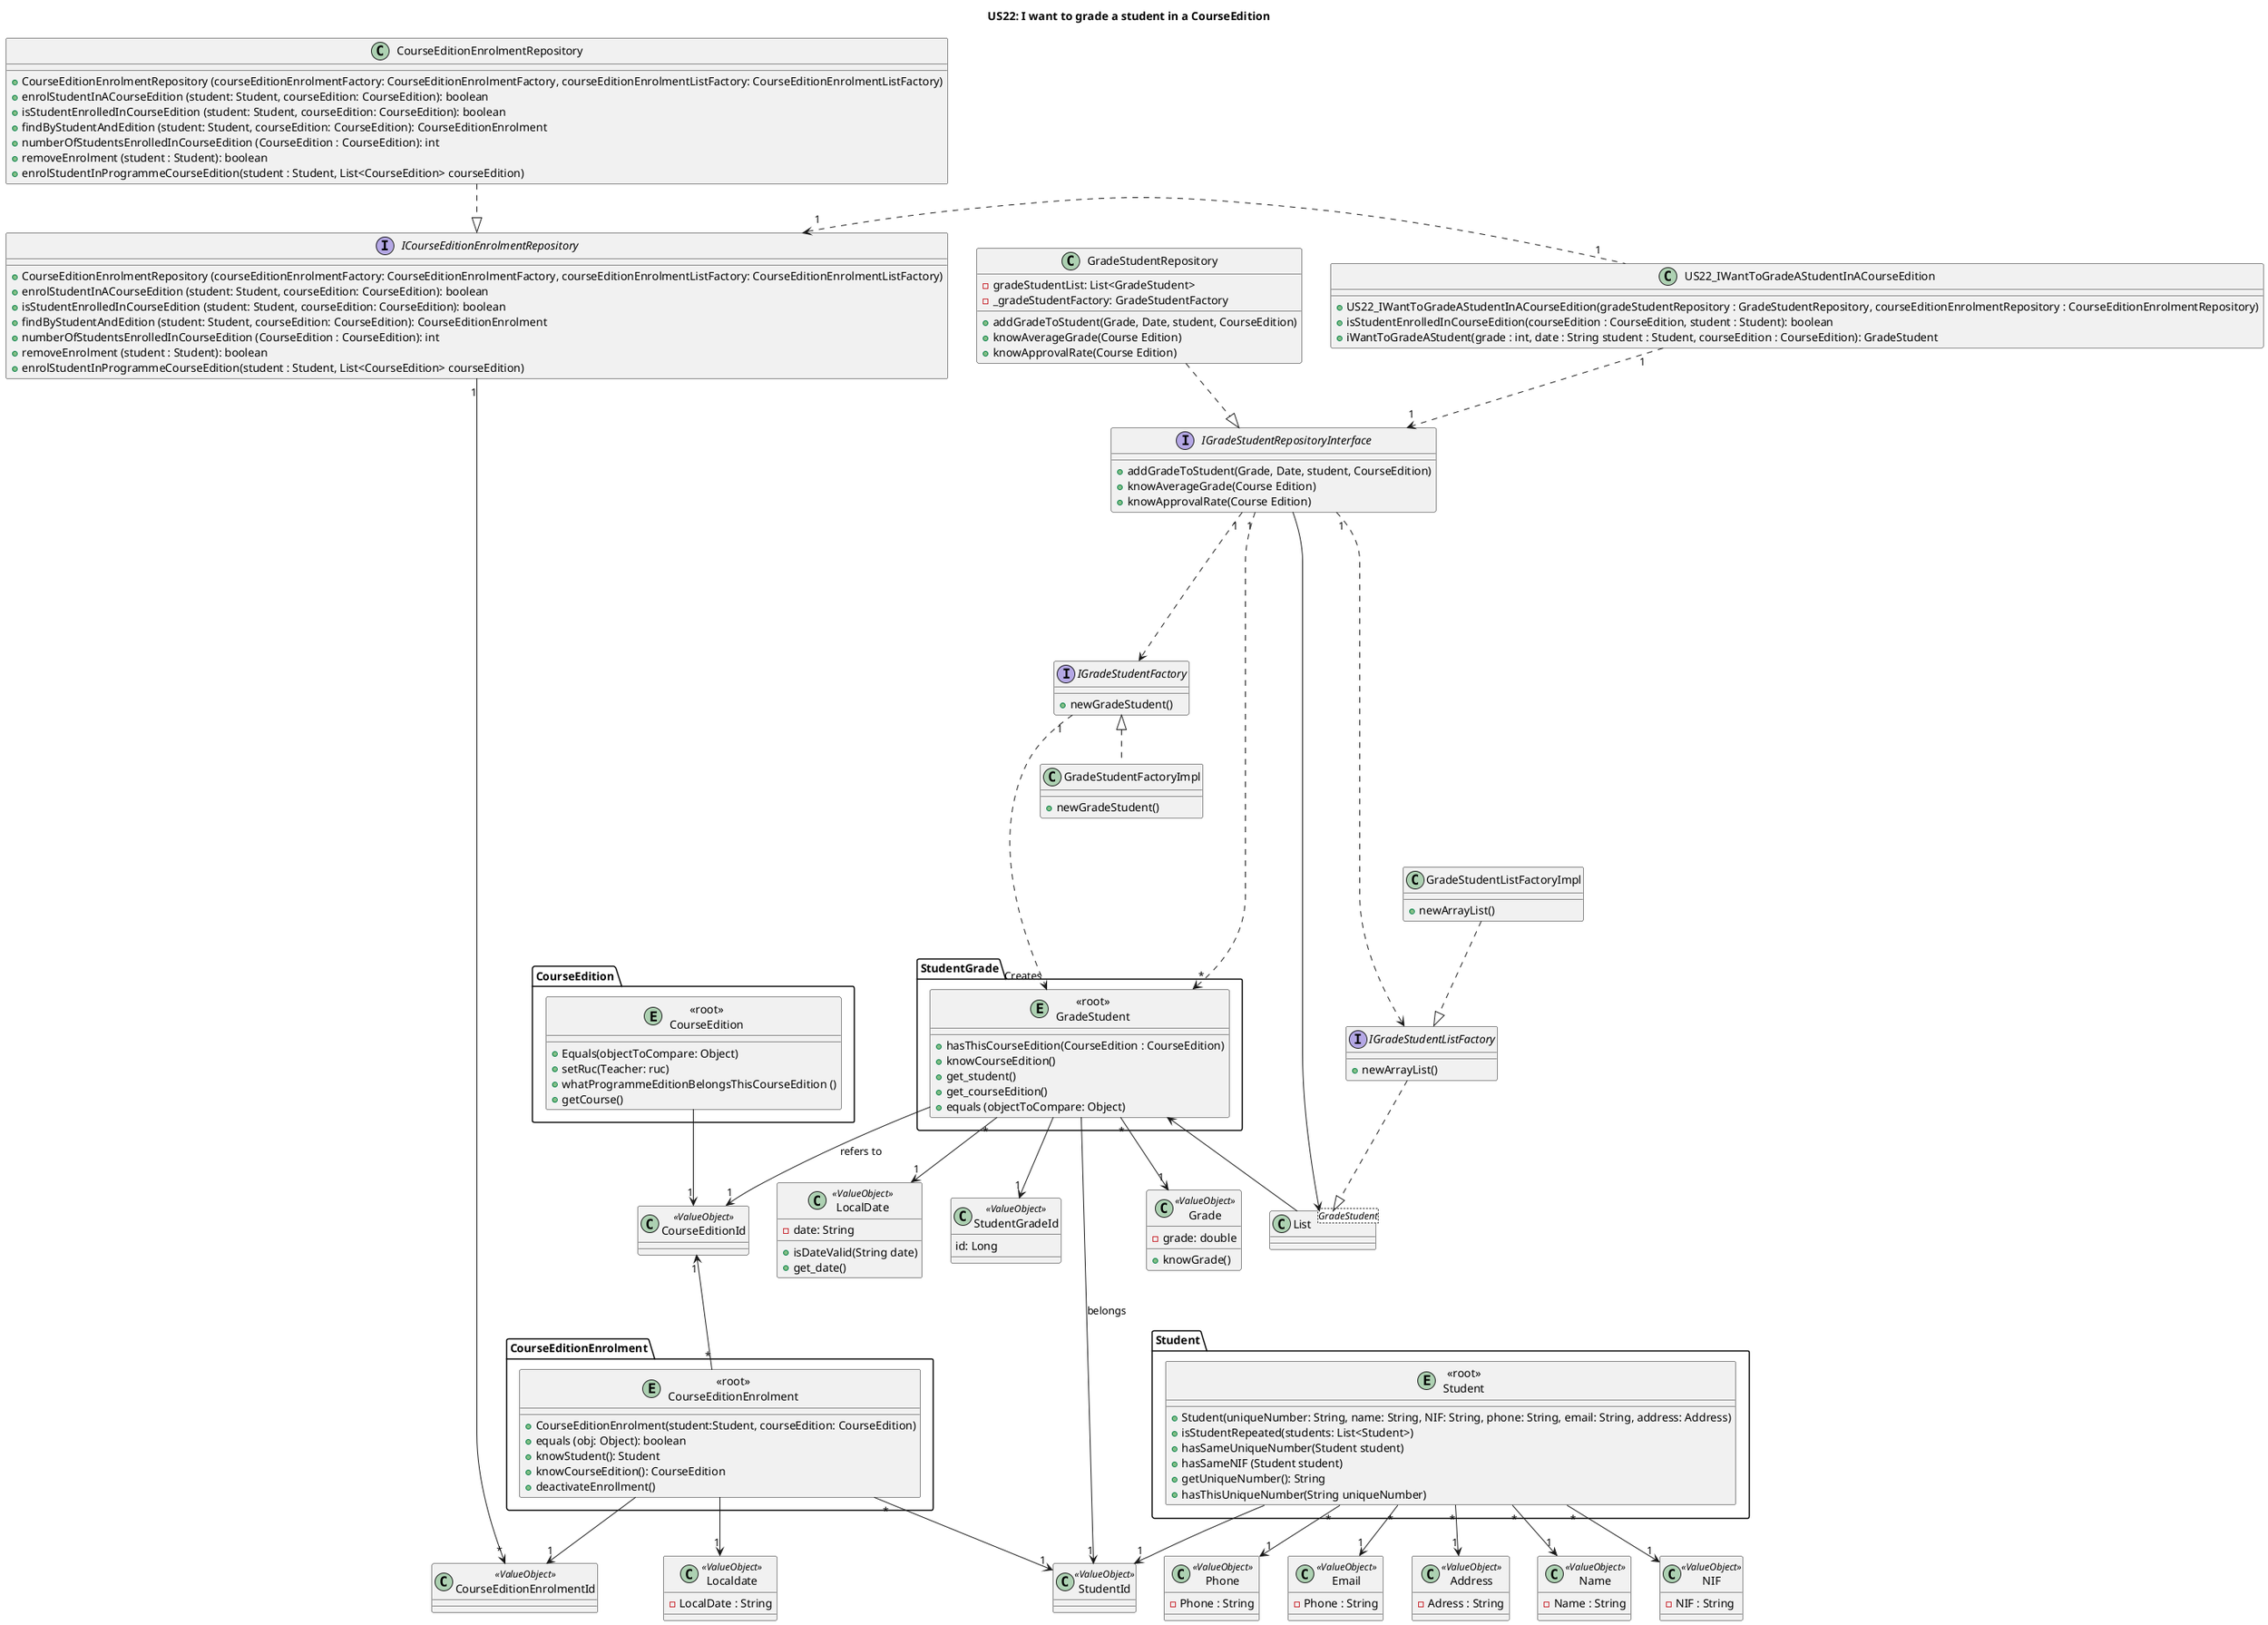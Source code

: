 @startuml
title US22: I want to grade a student in a CourseEdition
'left to right direction

class US22_IWantToGradeAStudentInACourseEdition {
    +US22_IWantToGradeAStudentInACourseEdition(gradeStudentRepository : GradeStudentRepository, courseEditionEnrolmentRepository : CourseEditionEnrolmentRepository)
    +isStudentEnrolledInCourseEdition(courseEdition : CourseEdition, student : Student): boolean
    +iWantToGradeAStudent(grade : int, date : String student : Student, courseEdition : CourseEdition): GradeStudent

}

class CourseEditionEnrolmentRepository {
    +CourseEditionEnrolmentRepository (courseEditionEnrolmentFactory: CourseEditionEnrolmentFactory, courseEditionEnrolmentListFactory: CourseEditionEnrolmentListFactory)
    +enrolStudentInACourseEdition (student: Student, courseEdition: CourseEdition): boolean
    +isStudentEnrolledInCourseEdition (student: Student, courseEdition: CourseEdition): boolean
    +findByStudentAndEdition (student: Student, courseEdition: CourseEdition): CourseEditionEnrolment
    +numberOfStudentsEnrolledInCourseEdition (CourseEdition : CourseEdition): int
    +removeEnrolment (student : Student): boolean
    +enrolStudentInProgrammeCourseEdition(student : Student, List<CourseEdition> courseEdition)
}

interface ICourseEditionEnrolmentRepository {
    +CourseEditionEnrolmentRepository (courseEditionEnrolmentFactory: CourseEditionEnrolmentFactory, courseEditionEnrolmentListFactory: CourseEditionEnrolmentListFactory)
    +enrolStudentInACourseEdition (student: Student, courseEdition: CourseEdition): boolean
    +isStudentEnrolledInCourseEdition (student: Student, courseEdition: CourseEdition): boolean
    +findByStudentAndEdition (student: Student, courseEdition: CourseEdition): CourseEditionEnrolment
    +numberOfStudentsEnrolledInCourseEdition (CourseEdition : CourseEdition): int
    +removeEnrolment (student : Student): boolean
    +enrolStudentInProgrammeCourseEdition(student : Student, List<CourseEdition> courseEdition)
}


 class CourseEditionEnrolmentId <<ValueObject>> {

        }
package "CourseEditionEnrolment" {
entity "<<root>>\nCourseEditionEnrolment"  {
         +CourseEditionEnrolment(student:Student, courseEdition: CourseEdition)
         +equals (obj: Object): boolean
         +knowStudent(): Student
         +knowCourseEdition(): CourseEdition
         +deactivateEnrollment()

    }
    }

 class Localdate <<ValueObject>> {
                    -LocalDate : String
                }

class List<GradeStudent> {

}

package "StudentGrade" {
entity "<<root>>\nGradeStudent"  {
    +hasThisCourseEdition(CourseEdition : CourseEdition)
    +knowCourseEdition()
    +get_student()
    +get_courseEdition()
    +equals (objectToCompare: Object)

    }

}
class Grade <<ValueObject>> {
        -grade: double
        +knowGrade()
    }
    class LocalDate <<ValueObject>> {
            -date: String
            +isDateValid(String date)
            +get_date()
        }

 class StudentGradeId <<ValueObject>> {
    id: Long
        }

class GradeStudentRepository {
    -gradeStudentList: List<GradeStudent>
    - _gradeStudentFactory: GradeStudentFactory
    +addGradeToStudent(Grade, Date, student, CourseEdition)
    +knowAverageGrade(Course Edition)
    +knowApprovalRate(Course Edition)
}

interface IGradeStudentRepositoryInterface {
   +addGradeToStudent(Grade, Date, student, CourseEdition)
   +knowAverageGrade(Course Edition)
   +knowApprovalRate(Course Edition)
}

interface IGradeStudentFactory {
    +newGradeStudent()
}

interface IGradeStudentListFactory {
    +newArrayList()
}

class GradeStudentListFactoryImpl {
    +newArrayList()
}

class GradeStudentFactoryImpl {
    +newGradeStudent()
}



class StudentId <<ValueObject>> {

            }

package "Student" {
entity "<<root>>\nStudent"  {
        +Student(uniqueNumber: String, name: String, NIF: String, phone: String, email: String, address: Address)
         +isStudentRepeated(students: List<Student>)
         +hasSameUniqueNumber(Student student)
         +hasSameNIF (Student student)
         +getUniqueNumber(): String
         +hasThisUniqueNumber(String uniqueNumber)

    }

    }
    class Name <<ValueObject>> {
                    -Name : String
                }
        class NIF <<ValueObject>> {
                     -NIF : String
                }
        class Phone <<ValueObject>> {
                         -Phone : String
                    }
        class Email <<ValueObject>> {
                         -Phone : String
                        }
         class Address <<ValueObject>> {
                         -Adress : String
                            }
class CourseEditionId <<ValueObject>> {

            }


package "CourseEdition" {
entity "<<root>>\nCourseEdition"  {
        +Equals(objectToCompare: Object)
      +setRuc(Teacher: ruc)
      +whatProgrammeEditionBelongsThisCourseEdition ()
      +getCourse()

    }
    }

"<<root>>\nCourseEditionEnrolment" --> "1" Localdate
"<<root>>\nStudent" "*" --> "1" Name
"<<root>>\nStudent" "*" --> "1" NIF
"<<root>>\nStudent" "*" --> "1" Email
"<<root>>\nStudent" "*" --> "1" Phone
"<<root>>\nStudent" "*" --> "1" Address
"<<root>>\nGradeStudent" "*" --> "1" Grade
"<<root>>\nGradeStudent" "*" --> "1" LocalDate
"<<root>>\nGradeStudent" --> "1" StudentId: belongs
"<<root>>\nGradeStudent" --> "1" CourseEditionId : refers to
IGradeStudentRepositoryInterface "1" ....> IGradeStudentFactory
IGradeStudentFactory "1" ....> "Creates" "<<root>>\nGradeStudent"
IGradeStudentRepositoryInterface "1" ....>  IGradeStudentListFactory
GradeStudentListFactoryImpl ..|>  IGradeStudentListFactory
IGradeStudentFactory  <|..  GradeStudentFactoryImpl
GradeStudentRepository ..|> IGradeStudentRepositoryInterface
IGradeStudentListFactory ..|> List
"<<root>>\nGradeStudent" <-- List
List <-- IGradeStudentRepositoryInterface
CourseEditionEnrolmentRepository ..|> ICourseEditionEnrolmentRepository
ICourseEditionEnrolmentRepository "1" --> "*" CourseEditionEnrolmentId
"<<root>>\nCourseEditionEnrolment" "*" --> "1" StudentId
"<<root>>\nCourseEditionEnrolment" "*" -up-> "1" CourseEditionId
"<<root>>\nGradeStudent" --> "1" StudentGradeId
"<<root>>\nCourseEdition" --> "1" CourseEditionId
"<<root>>\nStudent" --> "1" StudentId
"<<root>>\nCourseEditionEnrolment" --> "1" CourseEditionEnrolmentId



IGradeStudentRepositoryInterface "1" ....> "*" "<<root>>\nGradeStudent"


US22_IWantToGradeAStudentInACourseEdition "1" ..left..> "1    " ICourseEditionEnrolmentRepository
US22_IWantToGradeAStudentInACourseEdition "1" ..> "1    " IGradeStudentRepositoryInterface

@enduml